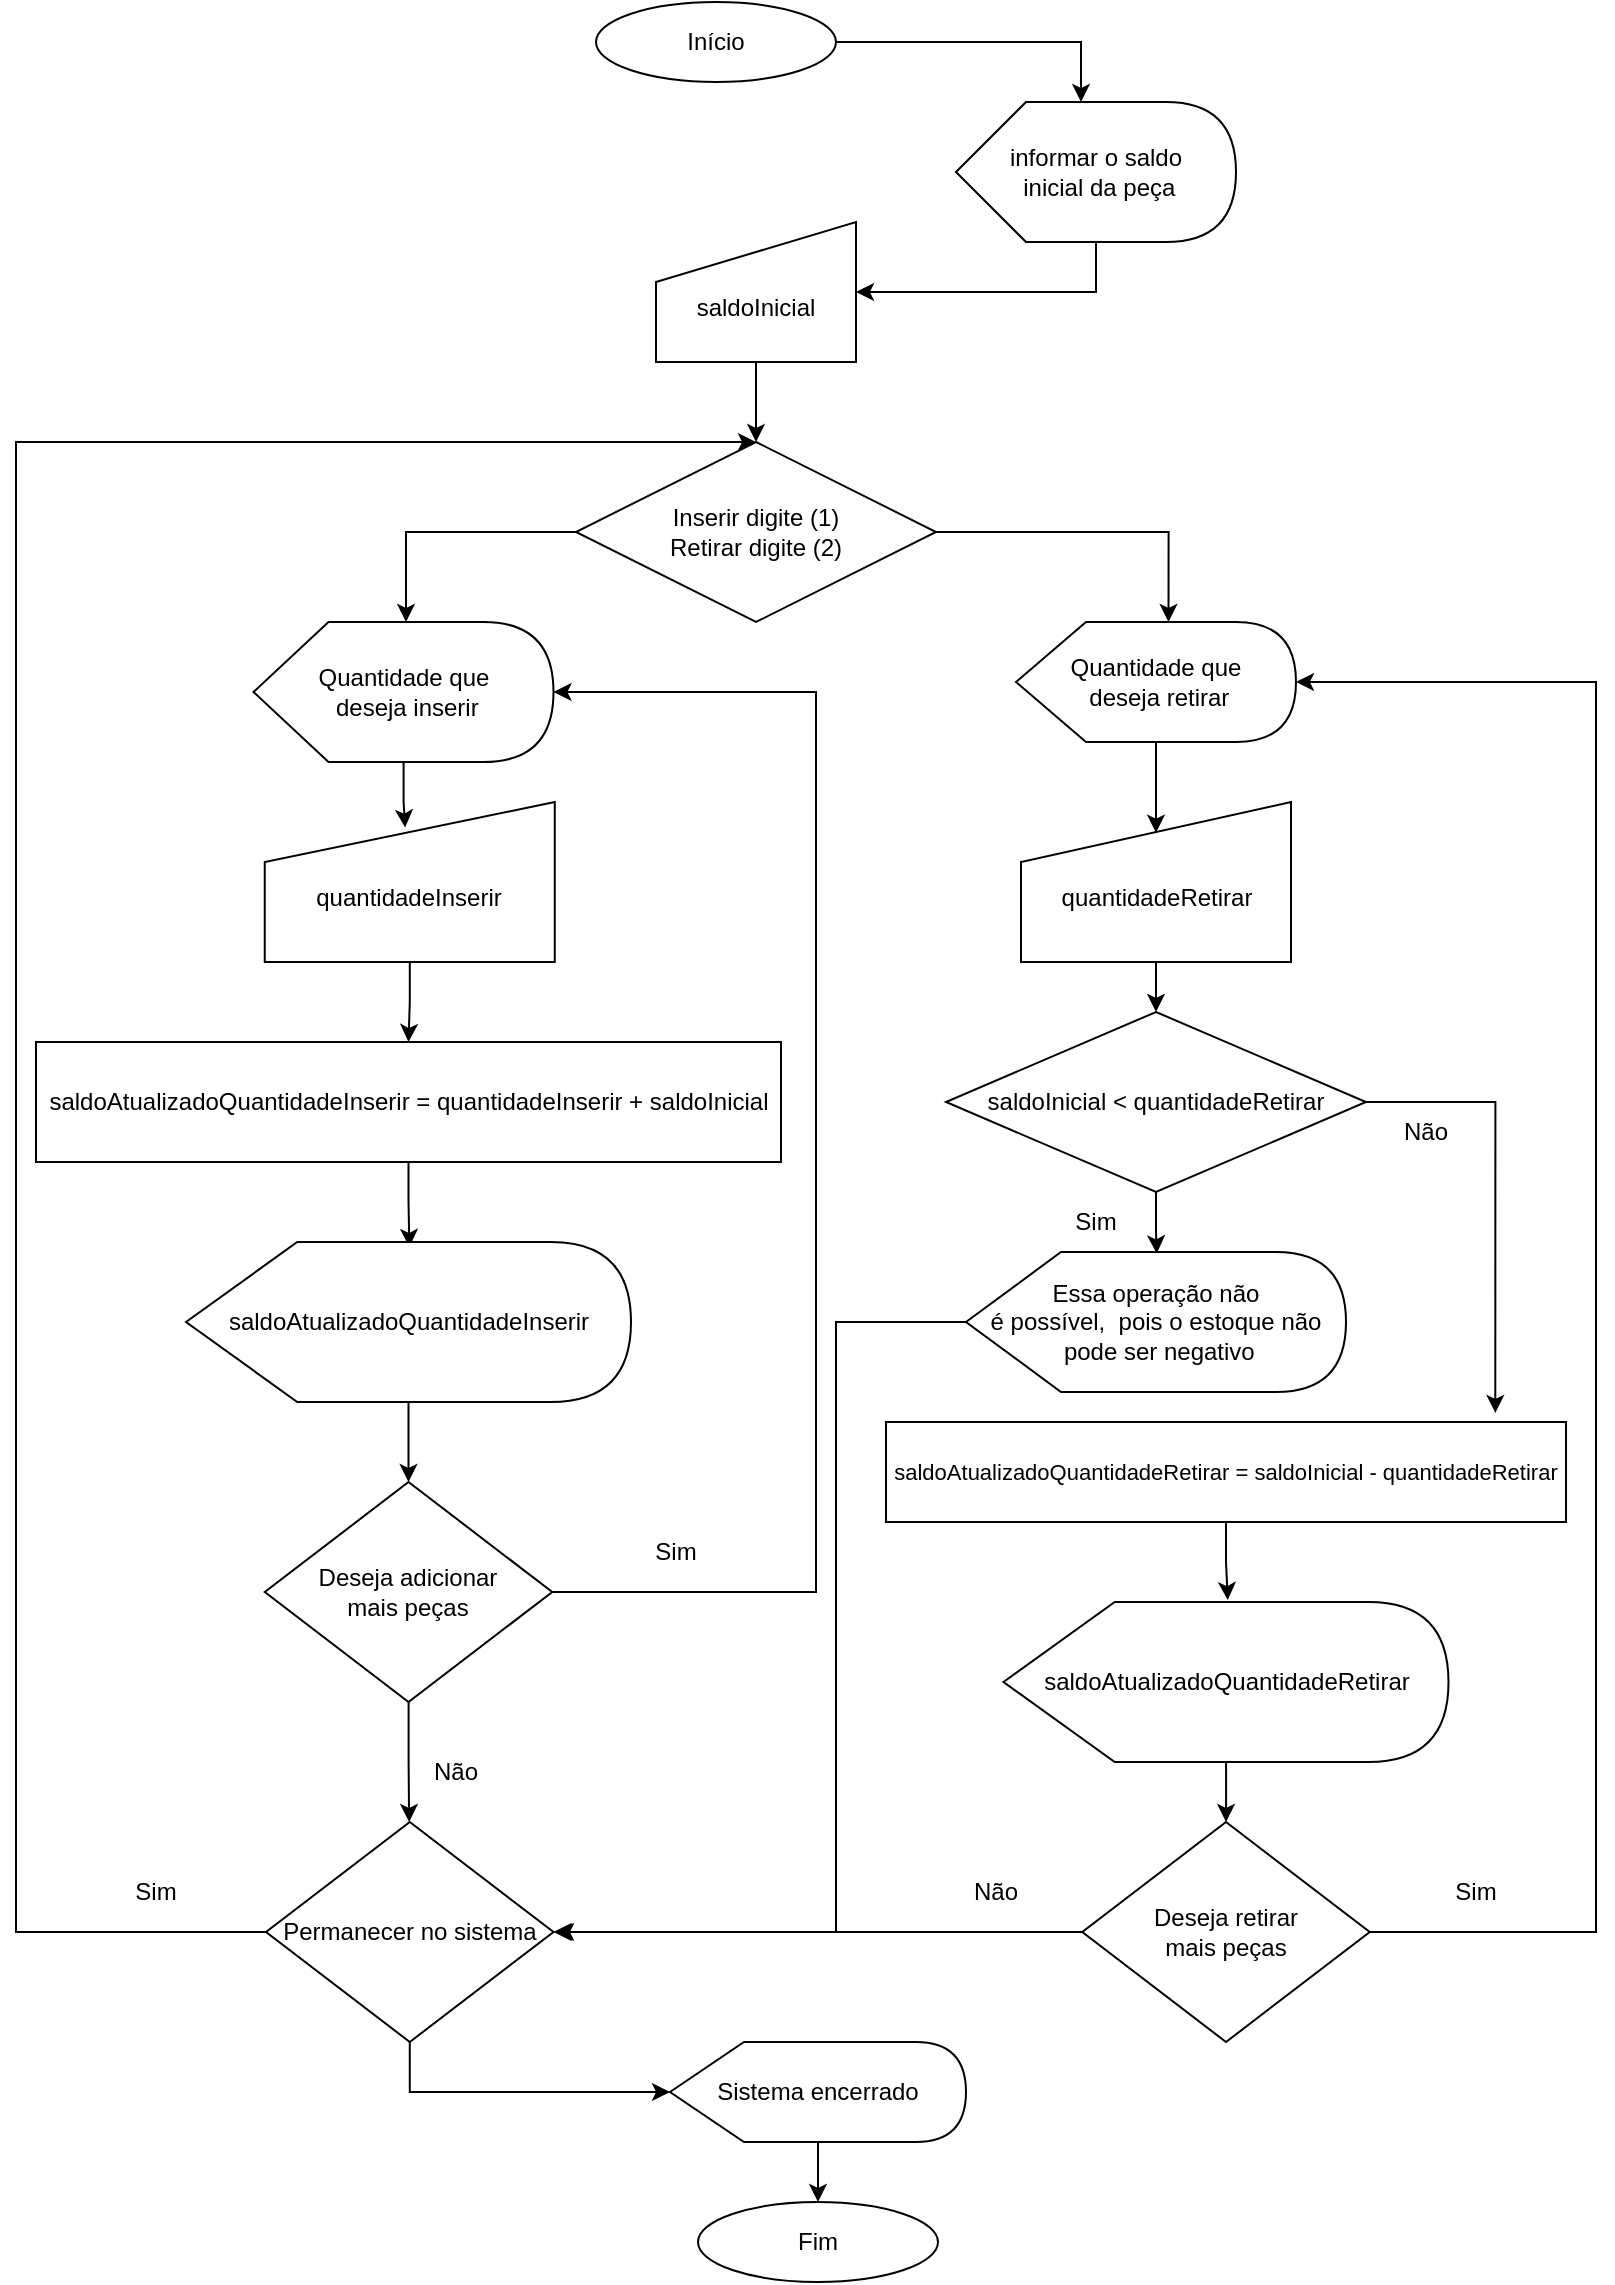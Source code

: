 <mxfile version="21.3.3" type="github">
  <diagram name="Página-1" id="WQ8vJuSL8quvfqCCU9tl">
    <mxGraphModel dx="1120" dy="490" grid="1" gridSize="10" guides="1" tooltips="1" connect="1" arrows="1" fold="1" page="1" pageScale="1" pageWidth="827" pageHeight="1169" math="0" shadow="0">
      <root>
        <mxCell id="0" />
        <mxCell id="1" parent="0" />
        <mxCell id="54azmL67wLqtKhJhB7nY-5" style="edgeStyle=orthogonalEdgeStyle;rounded=0;orthogonalLoop=1;jettySize=auto;html=1;entryX=0;entryY=0;entryDx=62.5;entryDy=0;entryPerimeter=0;" edge="1" parent="1" source="54azmL67wLqtKhJhB7nY-1" target="54azmL67wLqtKhJhB7nY-4">
          <mxGeometry relative="1" as="geometry" />
        </mxCell>
        <mxCell id="54azmL67wLqtKhJhB7nY-1" value="Início" style="ellipse;whiteSpace=wrap;html=1;" vertex="1" parent="1">
          <mxGeometry x="310" y="20" width="120" height="40" as="geometry" />
        </mxCell>
        <mxCell id="54azmL67wLqtKhJhB7nY-13" style="edgeStyle=orthogonalEdgeStyle;rounded=0;orthogonalLoop=1;jettySize=auto;html=1;entryX=0;entryY=0;entryDx=76.25;entryDy=0;entryPerimeter=0;" edge="1" parent="1" source="54azmL67wLqtKhJhB7nY-3" target="54azmL67wLqtKhJhB7nY-10">
          <mxGeometry relative="1" as="geometry" />
        </mxCell>
        <mxCell id="54azmL67wLqtKhJhB7nY-14" style="edgeStyle=orthogonalEdgeStyle;rounded=0;orthogonalLoop=1;jettySize=auto;html=1;entryX=0;entryY=0;entryDx=76.25;entryDy=0;entryPerimeter=0;" edge="1" parent="1" source="54azmL67wLqtKhJhB7nY-3" target="54azmL67wLqtKhJhB7nY-12">
          <mxGeometry relative="1" as="geometry" />
        </mxCell>
        <mxCell id="54azmL67wLqtKhJhB7nY-3" value="Inserir digite (1)&lt;br&gt;Retirar digite (2)" style="rhombus;whiteSpace=wrap;html=1;" vertex="1" parent="1">
          <mxGeometry x="300" y="240" width="180" height="90" as="geometry" />
        </mxCell>
        <mxCell id="54azmL67wLqtKhJhB7nY-8" style="edgeStyle=orthogonalEdgeStyle;rounded=0;orthogonalLoop=1;jettySize=auto;html=1;entryX=1;entryY=0.5;entryDx=0;entryDy=0;exitX=0;exitY=0;exitDx=70;exitDy=70;exitPerimeter=0;" edge="1" parent="1" source="54azmL67wLqtKhJhB7nY-4" target="54azmL67wLqtKhJhB7nY-7">
          <mxGeometry relative="1" as="geometry" />
        </mxCell>
        <mxCell id="54azmL67wLqtKhJhB7nY-4" value="informar o saldo&lt;br&gt;&amp;nbsp;inicial da peça" style="shape=display;whiteSpace=wrap;html=1;" vertex="1" parent="1">
          <mxGeometry x="490" y="70" width="140" height="70" as="geometry" />
        </mxCell>
        <mxCell id="54azmL67wLqtKhJhB7nY-9" style="edgeStyle=orthogonalEdgeStyle;rounded=0;orthogonalLoop=1;jettySize=auto;html=1;entryX=0.5;entryY=0;entryDx=0;entryDy=0;" edge="1" parent="1" source="54azmL67wLqtKhJhB7nY-7" target="54azmL67wLqtKhJhB7nY-3">
          <mxGeometry relative="1" as="geometry" />
        </mxCell>
        <mxCell id="54azmL67wLqtKhJhB7nY-7" value="&lt;br&gt;saldoInicial" style="shape=manualInput;whiteSpace=wrap;html=1;" vertex="1" parent="1">
          <mxGeometry x="340" y="130" width="100" height="70" as="geometry" />
        </mxCell>
        <mxCell id="54azmL67wLqtKhJhB7nY-18" style="edgeStyle=orthogonalEdgeStyle;rounded=0;orthogonalLoop=1;jettySize=auto;html=1;entryX=0.484;entryY=0.16;entryDx=0;entryDy=0;entryPerimeter=0;" edge="1" parent="1" source="54azmL67wLqtKhJhB7nY-10" target="54azmL67wLqtKhJhB7nY-16">
          <mxGeometry relative="1" as="geometry" />
        </mxCell>
        <mxCell id="54azmL67wLqtKhJhB7nY-10" value="Quantidade que&lt;br&gt;&amp;nbsp;deseja inserir" style="shape=display;whiteSpace=wrap;html=1;" vertex="1" parent="1">
          <mxGeometry x="138.75" y="330" width="150" height="70" as="geometry" />
        </mxCell>
        <mxCell id="54azmL67wLqtKhJhB7nY-19" style="edgeStyle=orthogonalEdgeStyle;rounded=0;orthogonalLoop=1;jettySize=auto;html=1;entryX=0.5;entryY=0.192;entryDx=0;entryDy=0;entryPerimeter=0;" edge="1" parent="1" source="54azmL67wLqtKhJhB7nY-12" target="54azmL67wLqtKhJhB7nY-17">
          <mxGeometry relative="1" as="geometry" />
        </mxCell>
        <mxCell id="54azmL67wLqtKhJhB7nY-12" value="Quantidade que&lt;br&gt;&amp;nbsp;deseja retirar" style="shape=display;whiteSpace=wrap;html=1;" vertex="1" parent="1">
          <mxGeometry x="520" y="330" width="140" height="60" as="geometry" />
        </mxCell>
        <mxCell id="54azmL67wLqtKhJhB7nY-24" style="edgeStyle=orthogonalEdgeStyle;rounded=0;orthogonalLoop=1;jettySize=auto;html=1;" edge="1" parent="1" source="54azmL67wLqtKhJhB7nY-16" target="54azmL67wLqtKhJhB7nY-20">
          <mxGeometry relative="1" as="geometry" />
        </mxCell>
        <mxCell id="54azmL67wLqtKhJhB7nY-16" value="&lt;br&gt;quantidadeInserir" style="shape=manualInput;whiteSpace=wrap;html=1;" vertex="1" parent="1">
          <mxGeometry x="144.38" y="420" width="145" height="80" as="geometry" />
        </mxCell>
        <mxCell id="54azmL67wLqtKhJhB7nY-51" style="edgeStyle=orthogonalEdgeStyle;rounded=0;orthogonalLoop=1;jettySize=auto;html=1;entryX=0.5;entryY=0;entryDx=0;entryDy=0;" edge="1" parent="1" source="54azmL67wLqtKhJhB7nY-17" target="54azmL67wLqtKhJhB7nY-48">
          <mxGeometry relative="1" as="geometry" />
        </mxCell>
        <mxCell id="54azmL67wLqtKhJhB7nY-17" value="&lt;br&gt;quantidadeRetirar" style="shape=manualInput;whiteSpace=wrap;html=1;" vertex="1" parent="1">
          <mxGeometry x="522.5" y="420" width="135" height="80" as="geometry" />
        </mxCell>
        <mxCell id="54azmL67wLqtKhJhB7nY-27" style="edgeStyle=orthogonalEdgeStyle;rounded=0;orthogonalLoop=1;jettySize=auto;html=1;entryX=0.502;entryY=0.031;entryDx=0;entryDy=0;entryPerimeter=0;" edge="1" parent="1" source="54azmL67wLqtKhJhB7nY-20" target="54azmL67wLqtKhJhB7nY-25">
          <mxGeometry relative="1" as="geometry" />
        </mxCell>
        <mxCell id="54azmL67wLqtKhJhB7nY-20" value="saldoAtualizadoQuantidadeInserir = quantidadeInserir + saldoInicial" style="rounded=0;whiteSpace=wrap;html=1;" vertex="1" parent="1">
          <mxGeometry x="30" y="540" width="372.5" height="60" as="geometry" />
        </mxCell>
        <mxCell id="54azmL67wLqtKhJhB7nY-38" style="edgeStyle=orthogonalEdgeStyle;rounded=0;orthogonalLoop=1;jettySize=auto;html=1;entryX=0.5;entryY=0;entryDx=0;entryDy=0;" edge="1" parent="1" source="54azmL67wLqtKhJhB7nY-25" target="54azmL67wLqtKhJhB7nY-34">
          <mxGeometry relative="1" as="geometry" />
        </mxCell>
        <mxCell id="54azmL67wLqtKhJhB7nY-25" value="saldoAtualizadoQuantidadeInserir" style="shape=display;whiteSpace=wrap;html=1;" vertex="1" parent="1">
          <mxGeometry x="105" y="640" width="222.5" height="80" as="geometry" />
        </mxCell>
        <mxCell id="54azmL67wLqtKhJhB7nY-35" style="edgeStyle=orthogonalEdgeStyle;rounded=0;orthogonalLoop=1;jettySize=auto;html=1;entryX=1;entryY=0.5;entryDx=0;entryDy=0;entryPerimeter=0;" edge="1" parent="1" source="54azmL67wLqtKhJhB7nY-34" target="54azmL67wLqtKhJhB7nY-10">
          <mxGeometry relative="1" as="geometry">
            <mxPoint x="420" y="460" as="targetPoint" />
            <Array as="points">
              <mxPoint x="420" y="815" />
              <mxPoint x="420" y="365" />
            </Array>
          </mxGeometry>
        </mxCell>
        <mxCell id="54azmL67wLqtKhJhB7nY-41" style="edgeStyle=orthogonalEdgeStyle;rounded=0;orthogonalLoop=1;jettySize=auto;html=1;entryX=0;entryY=0;entryDx=119.062;entryDy=0;entryPerimeter=0;" edge="1" parent="1" source="54azmL67wLqtKhJhB7nY-34">
          <mxGeometry relative="1" as="geometry">
            <mxPoint x="216.563" y="930" as="targetPoint" />
          </mxGeometry>
        </mxCell>
        <mxCell id="54azmL67wLqtKhJhB7nY-34" value="Deseja adicionar &lt;br&gt;mais peças" style="rhombus;whiteSpace=wrap;html=1;" vertex="1" parent="1">
          <mxGeometry x="144.38" y="760" width="143.75" height="110" as="geometry" />
        </mxCell>
        <mxCell id="54azmL67wLqtKhJhB7nY-36" value="Sim" style="text;strokeColor=none;align=center;fillColor=none;html=1;verticalAlign=middle;whiteSpace=wrap;rounded=0;" vertex="1" parent="1">
          <mxGeometry x="320" y="780" width="60" height="30" as="geometry" />
        </mxCell>
        <mxCell id="54azmL67wLqtKhJhB7nY-43" style="edgeStyle=orthogonalEdgeStyle;rounded=0;orthogonalLoop=1;jettySize=auto;html=1;" edge="1" parent="1" source="54azmL67wLqtKhJhB7nY-40">
          <mxGeometry relative="1" as="geometry">
            <mxPoint x="390" y="240" as="targetPoint" />
            <Array as="points">
              <mxPoint x="20" y="985" />
              <mxPoint x="20" y="240" />
            </Array>
          </mxGeometry>
        </mxCell>
        <mxCell id="54azmL67wLqtKhJhB7nY-78" style="edgeStyle=orthogonalEdgeStyle;rounded=0;orthogonalLoop=1;jettySize=auto;html=1;exitX=0.5;exitY=1;exitDx=0;exitDy=0;" edge="1" parent="1" source="54azmL67wLqtKhJhB7nY-40" target="54azmL67wLqtKhJhB7nY-72">
          <mxGeometry relative="1" as="geometry" />
        </mxCell>
        <mxCell id="54azmL67wLqtKhJhB7nY-40" value="Permanecer no sistema" style="rhombus;whiteSpace=wrap;html=1;" vertex="1" parent="1">
          <mxGeometry x="145.01" y="930" width="143.75" height="110" as="geometry" />
        </mxCell>
        <mxCell id="54azmL67wLqtKhJhB7nY-44" value="Sim" style="text;strokeColor=none;align=center;fillColor=none;html=1;verticalAlign=middle;whiteSpace=wrap;rounded=0;" vertex="1" parent="1">
          <mxGeometry x="60" y="950" width="60" height="30" as="geometry" />
        </mxCell>
        <mxCell id="54azmL67wLqtKhJhB7nY-45" value="Não" style="text;strokeColor=none;align=center;fillColor=none;html=1;verticalAlign=middle;whiteSpace=wrap;rounded=0;" vertex="1" parent="1">
          <mxGeometry x="210" y="890" width="60" height="30" as="geometry" />
        </mxCell>
        <mxCell id="54azmL67wLqtKhJhB7nY-57" style="edgeStyle=orthogonalEdgeStyle;rounded=0;orthogonalLoop=1;jettySize=auto;html=1;entryX=0.502;entryY=0.01;entryDx=0;entryDy=0;entryPerimeter=0;" edge="1" parent="1" source="54azmL67wLqtKhJhB7nY-48" target="54azmL67wLqtKhJhB7nY-52">
          <mxGeometry relative="1" as="geometry" />
        </mxCell>
        <mxCell id="54azmL67wLqtKhJhB7nY-76" style="edgeStyle=orthogonalEdgeStyle;rounded=0;orthogonalLoop=1;jettySize=auto;html=1;entryX=0.896;entryY=-0.091;entryDx=0;entryDy=0;entryPerimeter=0;" edge="1" parent="1" source="54azmL67wLqtKhJhB7nY-48" target="54azmL67wLqtKhJhB7nY-75">
          <mxGeometry relative="1" as="geometry">
            <mxPoint x="760" y="710" as="targetPoint" />
            <Array as="points">
              <mxPoint x="760" y="570" />
            </Array>
          </mxGeometry>
        </mxCell>
        <mxCell id="54azmL67wLqtKhJhB7nY-48" value="saldoInicial &amp;lt; quantidadeRetirar" style="rhombus;whiteSpace=wrap;html=1;" vertex="1" parent="1">
          <mxGeometry x="485" y="525" width="210" height="90" as="geometry" />
        </mxCell>
        <mxCell id="54azmL67wLqtKhJhB7nY-67" style="edgeStyle=orthogonalEdgeStyle;rounded=0;orthogonalLoop=1;jettySize=auto;html=1;entryX=0.504;entryY=-0.012;entryDx=0;entryDy=0;entryPerimeter=0;" edge="1" parent="1" source="54azmL67wLqtKhJhB7nY-75" target="54azmL67wLqtKhJhB7nY-64">
          <mxGeometry relative="1" as="geometry">
            <mxPoint x="620" y="790" as="sourcePoint" />
            <Array as="points" />
          </mxGeometry>
        </mxCell>
        <mxCell id="54azmL67wLqtKhJhB7nY-59" style="edgeStyle=orthogonalEdgeStyle;rounded=0;orthogonalLoop=1;jettySize=auto;html=1;entryX=1;entryY=0.5;entryDx=0;entryDy=0;" edge="1" parent="1" source="54azmL67wLqtKhJhB7nY-52" target="54azmL67wLqtKhJhB7nY-40">
          <mxGeometry relative="1" as="geometry">
            <Array as="points">
              <mxPoint x="430" y="680" />
              <mxPoint x="430" y="985" />
            </Array>
          </mxGeometry>
        </mxCell>
        <mxCell id="54azmL67wLqtKhJhB7nY-60" value="Sim" style="text;strokeColor=none;align=center;fillColor=none;html=1;verticalAlign=middle;whiteSpace=wrap;rounded=0;" vertex="1" parent="1">
          <mxGeometry x="530" y="615" width="60" height="30" as="geometry" />
        </mxCell>
        <mxCell id="54azmL67wLqtKhJhB7nY-52" value="Essa operação não &lt;br&gt;é possível,&amp;nbsp; pois o estoque não&lt;br&gt;&amp;nbsp;pode ser negativo" style="shape=display;whiteSpace=wrap;html=1;" vertex="1" parent="1">
          <mxGeometry x="495" y="645" width="190" height="70" as="geometry" />
        </mxCell>
        <mxCell id="54azmL67wLqtKhJhB7nY-63" value="Não" style="text;strokeColor=none;align=center;fillColor=none;html=1;verticalAlign=middle;whiteSpace=wrap;rounded=0;" vertex="1" parent="1">
          <mxGeometry x="695" y="570" width="60" height="30" as="geometry" />
        </mxCell>
        <mxCell id="54azmL67wLqtKhJhB7nY-68" style="edgeStyle=orthogonalEdgeStyle;rounded=0;orthogonalLoop=1;jettySize=auto;html=1;entryX=0.5;entryY=0;entryDx=0;entryDy=0;" edge="1" parent="1" source="54azmL67wLqtKhJhB7nY-64" target="54azmL67wLqtKhJhB7nY-65">
          <mxGeometry relative="1" as="geometry" />
        </mxCell>
        <mxCell id="54azmL67wLqtKhJhB7nY-64" value="saldoAtualizadoQuantidadeRetirar" style="shape=display;whiteSpace=wrap;html=1;" vertex="1" parent="1">
          <mxGeometry x="513.75" y="820" width="222.5" height="80" as="geometry" />
        </mxCell>
        <mxCell id="54azmL67wLqtKhJhB7nY-70" style="edgeStyle=orthogonalEdgeStyle;rounded=0;orthogonalLoop=1;jettySize=auto;html=1;" edge="1" parent="1" source="54azmL67wLqtKhJhB7nY-65">
          <mxGeometry relative="1" as="geometry">
            <mxPoint x="290" y="985" as="targetPoint" />
          </mxGeometry>
        </mxCell>
        <mxCell id="54azmL67wLqtKhJhB7nY-74" style="edgeStyle=orthogonalEdgeStyle;rounded=0;orthogonalLoop=1;jettySize=auto;html=1;exitX=1;exitY=0.5;exitDx=0;exitDy=0;entryX=1;entryY=0.5;entryDx=0;entryDy=0;entryPerimeter=0;" edge="1" parent="1" source="54azmL67wLqtKhJhB7nY-65" target="54azmL67wLqtKhJhB7nY-12">
          <mxGeometry relative="1" as="geometry">
            <mxPoint x="680" y="420" as="targetPoint" />
            <Array as="points">
              <mxPoint x="810" y="985" />
              <mxPoint x="810" y="360" />
            </Array>
          </mxGeometry>
        </mxCell>
        <mxCell id="54azmL67wLqtKhJhB7nY-65" value="Deseja retirar&lt;br&gt;mais peças" style="rhombus;whiteSpace=wrap;html=1;" vertex="1" parent="1">
          <mxGeometry x="553.13" y="930" width="143.75" height="110" as="geometry" />
        </mxCell>
        <mxCell id="54azmL67wLqtKhJhB7nY-71" value="Não" style="text;strokeColor=none;align=center;fillColor=none;html=1;verticalAlign=middle;whiteSpace=wrap;rounded=0;" vertex="1" parent="1">
          <mxGeometry x="480" y="950" width="60" height="30" as="geometry" />
        </mxCell>
        <mxCell id="54azmL67wLqtKhJhB7nY-81" style="edgeStyle=orthogonalEdgeStyle;rounded=0;orthogonalLoop=1;jettySize=auto;html=1;entryX=0.5;entryY=0;entryDx=0;entryDy=0;" edge="1" parent="1" source="54azmL67wLqtKhJhB7nY-72" target="54azmL67wLqtKhJhB7nY-79">
          <mxGeometry relative="1" as="geometry" />
        </mxCell>
        <mxCell id="54azmL67wLqtKhJhB7nY-72" value="Sistema encerrado" style="shape=display;whiteSpace=wrap;html=1;" vertex="1" parent="1">
          <mxGeometry x="347" y="1040" width="148" height="50" as="geometry" />
        </mxCell>
        <mxCell id="54azmL67wLqtKhJhB7nY-75" value="&lt;font style=&quot;font-size: 11px;&quot;&gt;saldoAtualizadoQuantidadeRetirar = saldoInicial - quantidadeRetirar&lt;/font&gt;" style="rounded=0;whiteSpace=wrap;html=1;" vertex="1" parent="1">
          <mxGeometry x="455.01" y="730" width="340" height="50" as="geometry" />
        </mxCell>
        <mxCell id="54azmL67wLqtKhJhB7nY-77" value="Sim" style="text;strokeColor=none;align=center;fillColor=none;html=1;verticalAlign=middle;whiteSpace=wrap;rounded=0;" vertex="1" parent="1">
          <mxGeometry x="720" y="950" width="60" height="30" as="geometry" />
        </mxCell>
        <mxCell id="54azmL67wLqtKhJhB7nY-79" value="Fim" style="ellipse;whiteSpace=wrap;html=1;" vertex="1" parent="1">
          <mxGeometry x="361" y="1120" width="120" height="40" as="geometry" />
        </mxCell>
      </root>
    </mxGraphModel>
  </diagram>
</mxfile>
